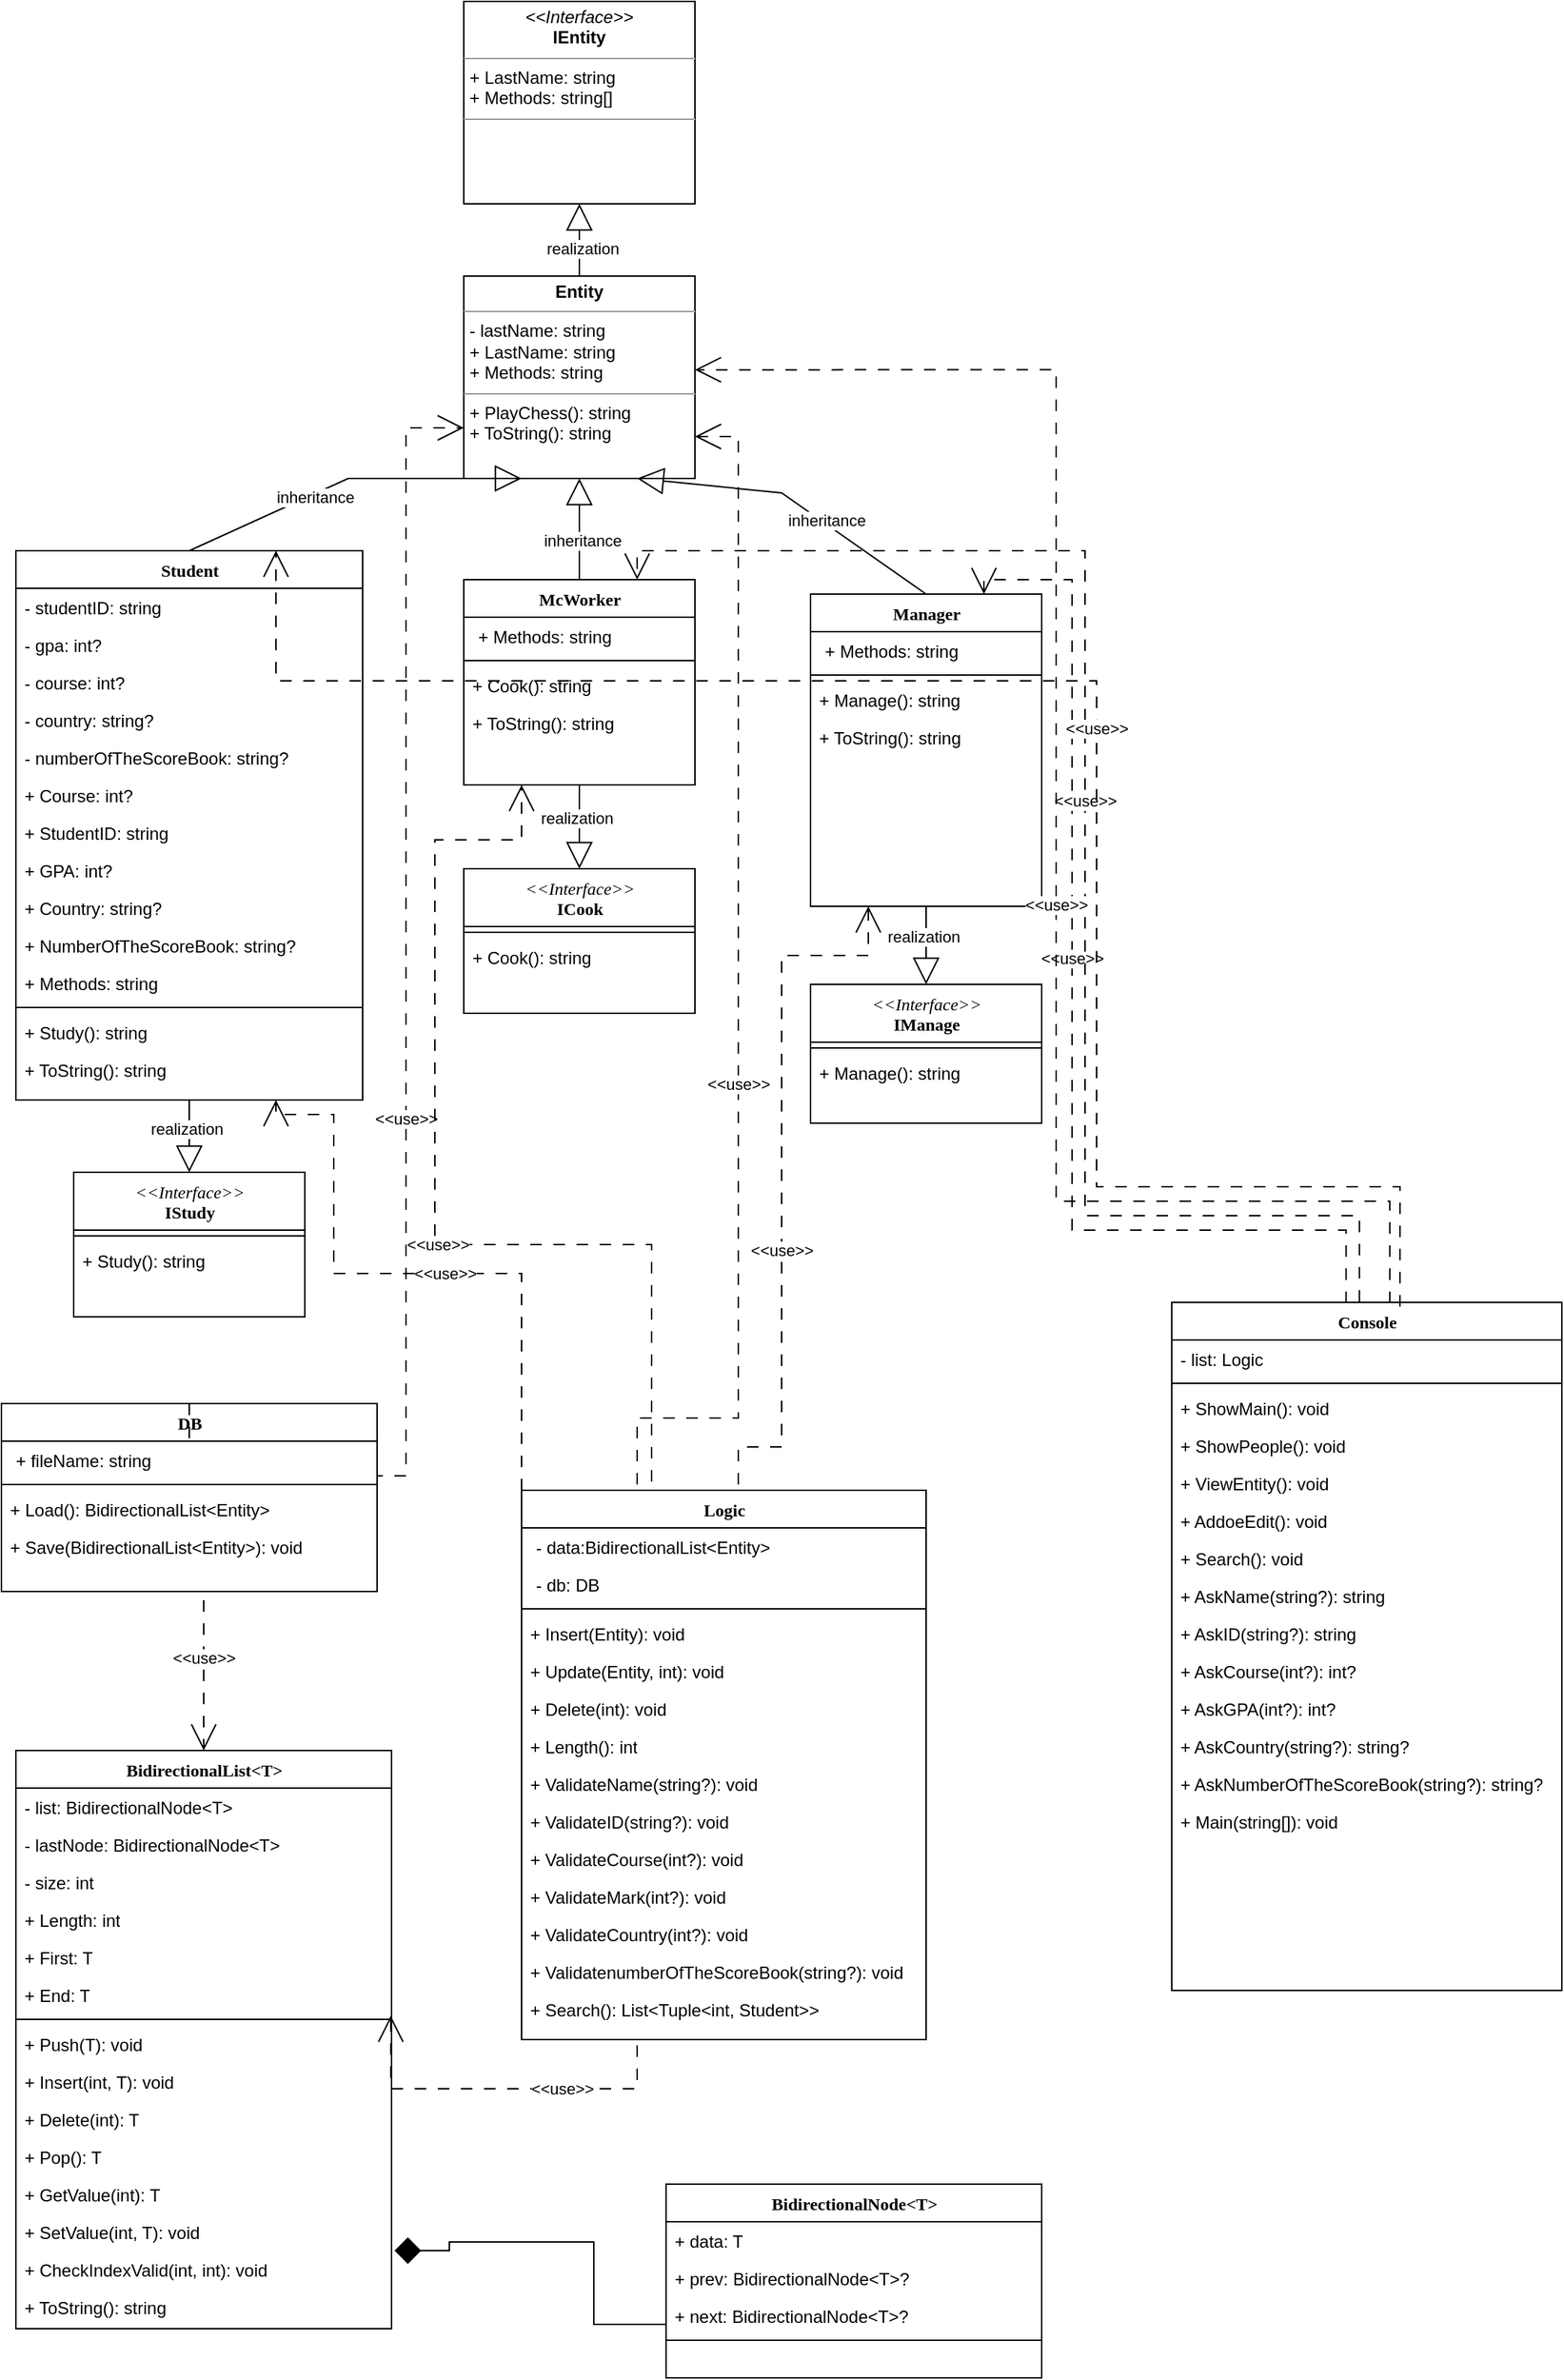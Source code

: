 <mxfile version="21.3.8" type="device">
  <diagram name="Page-1" id="6133507b-19e7-1e82-6fc7-422aa6c4b21f">
    <mxGraphModel dx="1434" dy="1630" grid="1" gridSize="10" guides="1" tooltips="1" connect="1" arrows="1" fold="1" page="1" pageScale="1" pageWidth="1100" pageHeight="850" background="none" math="0" shadow="0">
      <root>
        <mxCell id="0" />
        <mxCell id="1" parent="0" />
        <mxCell id="235556782a83e6d0-1" value="Student" style="swimlane;html=1;fontStyle=1;align=center;verticalAlign=top;childLayout=stackLayout;horizontal=1;startSize=26;horizontalStack=0;resizeParent=1;resizeLast=0;collapsible=1;marginBottom=0;swimlaneFillColor=#ffffff;rounded=0;shadow=0;comic=0;labelBackgroundColor=none;strokeWidth=1;fillColor=none;fontFamily=Verdana;fontSize=12" parent="1" vertex="1">
          <mxGeometry x="10" y="270" width="240" height="380" as="geometry">
            <mxRectangle x="80" y="360" width="90" height="30" as="alternateBounds" />
          </mxGeometry>
        </mxCell>
        <mxCell id="235556782a83e6d0-2" value="- studentID: string" style="text;html=1;strokeColor=none;fillColor=none;align=left;verticalAlign=top;spacingLeft=4;spacingRight=4;whiteSpace=wrap;overflow=hidden;rotatable=0;points=[[0,0.5],[1,0.5]];portConstraint=eastwest;" parent="235556782a83e6d0-1" vertex="1">
          <mxGeometry y="26" width="240" height="26" as="geometry" />
        </mxCell>
        <mxCell id="235556782a83e6d0-3" value="- gpa: int?" style="text;html=1;strokeColor=none;fillColor=none;align=left;verticalAlign=top;spacingLeft=4;spacingRight=4;whiteSpace=wrap;overflow=hidden;rotatable=0;points=[[0,0.5],[1,0.5]];portConstraint=eastwest;" parent="235556782a83e6d0-1" vertex="1">
          <mxGeometry y="52" width="240" height="26" as="geometry" />
        </mxCell>
        <mxCell id="235556782a83e6d0-5" value="&lt;div&gt;- course: int?&lt;/div&gt;" style="text;html=1;strokeColor=none;fillColor=none;align=left;verticalAlign=top;spacingLeft=4;spacingRight=4;whiteSpace=wrap;overflow=hidden;rotatable=0;points=[[0,0.5],[1,0.5]];portConstraint=eastwest;" parent="235556782a83e6d0-1" vertex="1">
          <mxGeometry y="78" width="240" height="26" as="geometry" />
        </mxCell>
        <mxCell id="235556782a83e6d0-7" value="- country: string?" style="text;html=1;strokeColor=none;fillColor=none;align=left;verticalAlign=top;spacingLeft=4;spacingRight=4;whiteSpace=wrap;overflow=hidden;rotatable=0;points=[[0,0.5],[1,0.5]];portConstraint=eastwest;" parent="235556782a83e6d0-1" vertex="1">
          <mxGeometry y="104" width="240" height="26" as="geometry" />
        </mxCell>
        <mxCell id="2V64nBd-Jc_lowjbpx-I-11" value="&lt;div&gt;- numberOfTheScoreBook:&amp;nbsp;string?&lt;/div&gt;" style="text;html=1;strokeColor=none;fillColor=none;align=left;verticalAlign=top;spacingLeft=4;spacingRight=4;whiteSpace=wrap;overflow=hidden;rotatable=0;points=[[0,0.5],[1,0.5]];portConstraint=eastwest;" parent="235556782a83e6d0-1" vertex="1">
          <mxGeometry y="130" width="240" height="26" as="geometry" />
        </mxCell>
        <mxCell id="2V64nBd-Jc_lowjbpx-I-13" value="&lt;div&gt;+ Course: int?&lt;/div&gt;" style="text;html=1;strokeColor=none;fillColor=none;align=left;verticalAlign=top;spacingLeft=4;spacingRight=4;whiteSpace=wrap;overflow=hidden;rotatable=0;points=[[0,0.5],[1,0.5]];portConstraint=eastwest;" parent="235556782a83e6d0-1" vertex="1">
          <mxGeometry y="156" width="240" height="26" as="geometry" />
        </mxCell>
        <mxCell id="2V64nBd-Jc_lowjbpx-I-16" value="&lt;div&gt;+ StudentID: string&lt;/div&gt;" style="text;html=1;strokeColor=none;fillColor=none;align=left;verticalAlign=top;spacingLeft=4;spacingRight=4;whiteSpace=wrap;overflow=hidden;rotatable=0;points=[[0,0.5],[1,0.5]];portConstraint=eastwest;" parent="235556782a83e6d0-1" vertex="1">
          <mxGeometry y="182" width="240" height="26" as="geometry" />
        </mxCell>
        <mxCell id="2V64nBd-Jc_lowjbpx-I-17" value="&lt;div&gt;+ GPA: int?&lt;/div&gt;" style="text;html=1;strokeColor=none;fillColor=none;align=left;verticalAlign=top;spacingLeft=4;spacingRight=4;whiteSpace=wrap;overflow=hidden;rotatable=0;points=[[0,0.5],[1,0.5]];portConstraint=eastwest;" parent="235556782a83e6d0-1" vertex="1">
          <mxGeometry y="208" width="240" height="26" as="geometry" />
        </mxCell>
        <mxCell id="2V64nBd-Jc_lowjbpx-I-18" value="&lt;div&gt;+ Country:&amp;nbsp;string?&lt;/div&gt;" style="text;html=1;strokeColor=none;fillColor=none;align=left;verticalAlign=top;spacingLeft=4;spacingRight=4;whiteSpace=wrap;overflow=hidden;rotatable=0;points=[[0,0.5],[1,0.5]];portConstraint=eastwest;" parent="235556782a83e6d0-1" vertex="1">
          <mxGeometry y="234" width="240" height="26" as="geometry" />
        </mxCell>
        <mxCell id="2V64nBd-Jc_lowjbpx-I-19" value="&lt;div&gt;+ NumberOfTheScoreBook:&amp;nbsp;string?&lt;/div&gt;" style="text;html=1;strokeColor=none;fillColor=none;align=left;verticalAlign=top;spacingLeft=4;spacingRight=4;whiteSpace=wrap;overflow=hidden;rotatable=0;points=[[0,0.5],[1,0.5]];portConstraint=eastwest;" parent="235556782a83e6d0-1" vertex="1">
          <mxGeometry y="260" width="240" height="26" as="geometry" />
        </mxCell>
        <mxCell id="2V64nBd-Jc_lowjbpx-I-23" value="&lt;div&gt;+ Methods:&amp;nbsp;string&lt;/div&gt;" style="text;html=1;strokeColor=none;fillColor=none;align=left;verticalAlign=top;spacingLeft=4;spacingRight=4;whiteSpace=wrap;overflow=hidden;rotatable=0;points=[[0,0.5],[1,0.5]];portConstraint=eastwest;" parent="235556782a83e6d0-1" vertex="1">
          <mxGeometry y="286" width="240" height="26" as="geometry" />
        </mxCell>
        <mxCell id="235556782a83e6d0-6" value="" style="line;html=1;strokeWidth=1;fillColor=none;align=left;verticalAlign=middle;spacingTop=-1;spacingLeft=3;spacingRight=3;rotatable=0;labelPosition=right;points=[];portConstraint=eastwest;" parent="235556782a83e6d0-1" vertex="1">
          <mxGeometry y="312" width="240" height="8" as="geometry" />
        </mxCell>
        <mxCell id="2V64nBd-Jc_lowjbpx-I-21" value="&lt;div&gt;+ Study():&amp;nbsp;string&lt;/div&gt;" style="text;html=1;strokeColor=none;fillColor=none;align=left;verticalAlign=top;spacingLeft=4;spacingRight=4;whiteSpace=wrap;overflow=hidden;rotatable=0;points=[[0,0.5],[1,0.5]];portConstraint=eastwest;" parent="235556782a83e6d0-1" vertex="1">
          <mxGeometry y="320" width="240" height="26" as="geometry" />
        </mxCell>
        <mxCell id="2V64nBd-Jc_lowjbpx-I-22" value="&lt;div&gt;+ ToString():&amp;nbsp;string&lt;/div&gt;" style="text;html=1;strokeColor=none;fillColor=none;align=left;verticalAlign=top;spacingLeft=4;spacingRight=4;whiteSpace=wrap;overflow=hidden;rotatable=0;points=[[0,0.5],[1,0.5]];portConstraint=eastwest;" parent="235556782a83e6d0-1" vertex="1">
          <mxGeometry y="346" width="240" height="26" as="geometry" />
        </mxCell>
        <mxCell id="78961159f06e98e8-43" value="Manager" style="swimlane;html=1;fontStyle=1;align=center;verticalAlign=top;childLayout=stackLayout;horizontal=1;startSize=26;horizontalStack=0;resizeParent=1;resizeLast=0;collapsible=1;marginBottom=0;swimlaneFillColor=#ffffff;rounded=0;shadow=0;comic=0;labelBackgroundColor=none;strokeWidth=1;fillColor=none;fontFamily=Verdana;fontSize=12" parent="1" vertex="1">
          <mxGeometry x="560" y="300" width="160" height="216" as="geometry" />
        </mxCell>
        <mxCell id="2V64nBd-Jc_lowjbpx-I-24" value="&lt;p style=&quot;margin:0px;margin-left:4px;&quot;&gt;+&amp;nbsp;Methods: string&lt;/p&gt;" style="text;html=1;strokeColor=none;fillColor=none;align=left;verticalAlign=top;spacingLeft=4;spacingRight=4;whiteSpace=wrap;overflow=hidden;rotatable=0;points=[[0,0.5],[1,0.5]];portConstraint=eastwest;" parent="78961159f06e98e8-43" vertex="1">
          <mxGeometry y="26" width="160" height="26" as="geometry" />
        </mxCell>
        <mxCell id="78961159f06e98e8-51" value="" style="line;html=1;strokeWidth=1;fillColor=none;align=left;verticalAlign=middle;spacingTop=-1;spacingLeft=3;spacingRight=3;rotatable=0;labelPosition=right;points=[];portConstraint=eastwest;" parent="78961159f06e98e8-43" vertex="1">
          <mxGeometry y="52" width="160" height="8" as="geometry" />
        </mxCell>
        <mxCell id="2V64nBd-Jc_lowjbpx-I-26" value="+ Manage(): string" style="text;html=1;strokeColor=none;fillColor=none;align=left;verticalAlign=top;spacingLeft=4;spacingRight=4;whiteSpace=wrap;overflow=hidden;rotatable=0;points=[[0,0.5],[1,0.5]];portConstraint=eastwest;" parent="78961159f06e98e8-43" vertex="1">
          <mxGeometry y="60" width="160" height="26" as="geometry" />
        </mxCell>
        <mxCell id="2V64nBd-Jc_lowjbpx-I-27" value="+ ToString(): string" style="text;html=1;strokeColor=none;fillColor=none;align=left;verticalAlign=top;spacingLeft=4;spacingRight=4;whiteSpace=wrap;overflow=hidden;rotatable=0;points=[[0,0.5],[1,0.5]];portConstraint=eastwest;" parent="78961159f06e98e8-43" vertex="1">
          <mxGeometry y="86" width="160" height="26" as="geometry" />
        </mxCell>
        <mxCell id="78961159f06e98e8-82" value="McWorker" style="swimlane;html=1;fontStyle=1;align=center;verticalAlign=top;childLayout=stackLayout;horizontal=1;startSize=26;horizontalStack=0;resizeParent=1;resizeLast=0;collapsible=1;marginBottom=0;swimlaneFillColor=#ffffff;rounded=0;shadow=0;comic=0;labelBackgroundColor=none;strokeWidth=1;fillColor=none;fontFamily=Verdana;fontSize=12" parent="1" vertex="1">
          <mxGeometry x="320" y="290" width="160" height="142" as="geometry" />
        </mxCell>
        <mxCell id="78961159f06e98e8-89" value="&lt;p style=&quot;margin:0px;margin-left:4px;&quot;&gt;+&amp;nbsp;Methods: string&lt;/p&gt;" style="text;html=1;strokeColor=none;fillColor=none;align=left;verticalAlign=top;spacingLeft=4;spacingRight=4;whiteSpace=wrap;overflow=hidden;rotatable=0;points=[[0,0.5],[1,0.5]];portConstraint=eastwest;" parent="78961159f06e98e8-82" vertex="1">
          <mxGeometry y="26" width="160" height="26" as="geometry" />
        </mxCell>
        <mxCell id="78961159f06e98e8-90" value="" style="line;html=1;strokeWidth=1;fillColor=none;align=left;verticalAlign=middle;spacingTop=-1;spacingLeft=3;spacingRight=3;rotatable=0;labelPosition=right;points=[];portConstraint=eastwest;" parent="78961159f06e98e8-82" vertex="1">
          <mxGeometry y="52" width="160" height="8" as="geometry" />
        </mxCell>
        <mxCell id="78961159f06e98e8-94" value="+ Cook(): string" style="text;html=1;strokeColor=none;fillColor=none;align=left;verticalAlign=top;spacingLeft=4;spacingRight=4;whiteSpace=wrap;overflow=hidden;rotatable=0;points=[[0,0.5],[1,0.5]];portConstraint=eastwest;" parent="78961159f06e98e8-82" vertex="1">
          <mxGeometry y="60" width="160" height="26" as="geometry" />
        </mxCell>
        <mxCell id="b94bc138ca980ef-4" value="+ ToString(): string" style="text;html=1;strokeColor=none;fillColor=none;align=left;verticalAlign=top;spacingLeft=4;spacingRight=4;whiteSpace=wrap;overflow=hidden;rotatable=0;points=[[0,0.5],[1,0.5]];portConstraint=eastwest;" parent="78961159f06e98e8-82" vertex="1">
          <mxGeometry y="86" width="160" height="26" as="geometry" />
        </mxCell>
        <mxCell id="b94bc138ca980ef-1" value="&lt;p style=&quot;margin:0px;margin-top:4px;text-align:center;&quot;&gt;&lt;b&gt;Entity&lt;/b&gt;&lt;br&gt;&lt;/p&gt;&lt;hr size=&quot;1&quot;&gt;&lt;p style=&quot;margin:0px;margin-left:4px;&quot;&gt;- lastName: string&lt;br&gt;+ LastName: string&lt;/p&gt;&lt;p style=&quot;margin:0px;margin-left:4px;&quot;&gt;+&amp;nbsp;Methods: string&lt;/p&gt;&lt;hr size=&quot;1&quot;&gt;&lt;p style=&quot;margin:0px;margin-left:4px;&quot;&gt;+ PlayChess(): string&lt;br&gt;+ ToString(): string&lt;/p&gt;" style="verticalAlign=top;align=left;overflow=fill;fontSize=12;fontFamily=Helvetica;html=1;rounded=0;shadow=0;comic=0;labelBackgroundColor=none;strokeWidth=1" parent="1" vertex="1">
          <mxGeometry x="320" y="80" width="160" height="140" as="geometry" />
        </mxCell>
        <mxCell id="2V64nBd-Jc_lowjbpx-I-1" value="&lt;p style=&quot;margin:0px;margin-top:4px;text-align:center;&quot;&gt;&lt;i&gt;&amp;lt;&amp;lt;Interface&amp;gt;&amp;gt;&lt;/i&gt;&lt;br&gt;&lt;b&gt;IEntity&lt;/b&gt;&lt;br&gt;&lt;/p&gt;&lt;hr size=&quot;1&quot;&gt;&lt;p style=&quot;margin:0px;margin-left:4px;&quot;&gt;+ LastName: string&lt;br&gt;+ Methods: string[]&lt;/p&gt;&lt;hr size=&quot;1&quot;&gt;" style="verticalAlign=top;align=left;overflow=fill;fontSize=12;fontFamily=Helvetica;html=1;rounded=0;shadow=0;comic=0;labelBackgroundColor=none;strokeWidth=1" parent="1" vertex="1">
          <mxGeometry x="320" y="-110" width="160" height="140" as="geometry" />
        </mxCell>
        <mxCell id="2V64nBd-Jc_lowjbpx-I-2" value="" style="endArrow=block;html=1;rounded=0;entryX=0.25;entryY=1;entryDx=0;entryDy=0;exitX=0.5;exitY=0;exitDx=0;exitDy=0;endFill=0;endSize=16;" parent="1" source="235556782a83e6d0-1" target="b94bc138ca980ef-1" edge="1">
          <mxGeometry width="50" height="50" relative="1" as="geometry">
            <mxPoint x="100" y="410" as="sourcePoint" />
            <mxPoint x="150" y="360" as="targetPoint" />
            <Array as="points">
              <mxPoint x="240" y="220" />
            </Array>
          </mxGeometry>
        </mxCell>
        <mxCell id="2V64nBd-Jc_lowjbpx-I-3" value="&lt;div&gt;inheritance&lt;/div&gt;" style="edgeLabel;html=1;align=center;verticalAlign=middle;resizable=0;points=[];" parent="2V64nBd-Jc_lowjbpx-I-2" vertex="1" connectable="0">
          <mxGeometry x="-0.221" y="-2" relative="1" as="geometry">
            <mxPoint as="offset" />
          </mxGeometry>
        </mxCell>
        <mxCell id="2V64nBd-Jc_lowjbpx-I-4" value="" style="endArrow=block;html=1;rounded=0;entryX=0.5;entryY=1;entryDx=0;entryDy=0;exitX=0.5;exitY=0;exitDx=0;exitDy=0;endFill=0;endSize=16;" parent="1" source="78961159f06e98e8-82" target="b94bc138ca980ef-1" edge="1">
          <mxGeometry width="50" height="50" relative="1" as="geometry">
            <mxPoint x="210" y="380" as="sourcePoint" />
            <mxPoint x="417" y="224" as="targetPoint" />
          </mxGeometry>
        </mxCell>
        <mxCell id="2V64nBd-Jc_lowjbpx-I-5" value="&lt;div&gt;inheritance&lt;/div&gt;" style="edgeLabel;html=1;align=center;verticalAlign=middle;resizable=0;points=[];" parent="2V64nBd-Jc_lowjbpx-I-4" vertex="1" connectable="0">
          <mxGeometry x="-0.221" y="-2" relative="1" as="geometry">
            <mxPoint as="offset" />
          </mxGeometry>
        </mxCell>
        <mxCell id="2V64nBd-Jc_lowjbpx-I-6" value="" style="endArrow=block;html=1;rounded=0;entryX=0.75;entryY=1;entryDx=0;entryDy=0;exitX=0.5;exitY=0;exitDx=0;exitDy=0;endFill=0;endSize=16;" parent="1" source="78961159f06e98e8-43" target="b94bc138ca980ef-1" edge="1">
          <mxGeometry width="50" height="50" relative="1" as="geometry">
            <mxPoint x="560" y="370" as="sourcePoint" />
            <mxPoint x="575" y="220" as="targetPoint" />
            <Array as="points">
              <mxPoint x="540" y="230" />
            </Array>
          </mxGeometry>
        </mxCell>
        <mxCell id="2V64nBd-Jc_lowjbpx-I-7" value="&lt;div&gt;inheritance&lt;/div&gt;" style="edgeLabel;html=1;align=center;verticalAlign=middle;resizable=0;points=[];" parent="2V64nBd-Jc_lowjbpx-I-6" vertex="1" connectable="0">
          <mxGeometry x="-0.221" y="-2" relative="1" as="geometry">
            <mxPoint as="offset" />
          </mxGeometry>
        </mxCell>
        <mxCell id="2V64nBd-Jc_lowjbpx-I-8" value="" style="endArrow=block;html=1;rounded=0;exitX=0.5;exitY=0;exitDx=0;exitDy=0;endFill=0;endSize=16;" parent="1" source="b94bc138ca980ef-1" edge="1">
          <mxGeometry width="50" height="50" relative="1" as="geometry">
            <mxPoint x="100" y="320" as="sourcePoint" />
            <mxPoint x="400" y="30" as="targetPoint" />
            <Array as="points">
              <mxPoint x="400" y="80" />
              <mxPoint x="400" y="60" />
            </Array>
          </mxGeometry>
        </mxCell>
        <mxCell id="2V64nBd-Jc_lowjbpx-I-9" value="&lt;div&gt;realization&lt;/div&gt;" style="edgeLabel;html=1;align=center;verticalAlign=middle;resizable=0;points=[];" parent="2V64nBd-Jc_lowjbpx-I-8" vertex="1" connectable="0">
          <mxGeometry x="-0.221" y="-2" relative="1" as="geometry">
            <mxPoint as="offset" />
          </mxGeometry>
        </mxCell>
        <mxCell id="2V64nBd-Jc_lowjbpx-I-29" value="" style="endArrow=block;html=1;rounded=0;endFill=0;endSize=16;exitX=0.5;exitY=1;exitDx=0;exitDy=0;" parent="1" source="78961159f06e98e8-82" edge="1" target="2V64nBd-Jc_lowjbpx-I-32">
          <mxGeometry width="50" height="50" relative="1" as="geometry">
            <mxPoint x="850" y="240" as="sourcePoint" />
            <mxPoint x="400" y="590" as="targetPoint" />
            <Array as="points" />
          </mxGeometry>
        </mxCell>
        <mxCell id="2V64nBd-Jc_lowjbpx-I-30" value="&lt;div&gt;realization&lt;/div&gt;" style="edgeLabel;html=1;align=center;verticalAlign=middle;resizable=0;points=[];" parent="2V64nBd-Jc_lowjbpx-I-29" vertex="1" connectable="0">
          <mxGeometry x="-0.221" y="-2" relative="1" as="geometry">
            <mxPoint as="offset" />
          </mxGeometry>
        </mxCell>
        <mxCell id="2V64nBd-Jc_lowjbpx-I-32" value="&lt;span style=&quot;font-weight: normal;&quot;&gt;&lt;i&gt;&amp;lt;&amp;lt;Interface&amp;gt;&amp;gt;&lt;/i&gt;&lt;/span&gt;&lt;div&gt;ICook&lt;/div&gt;" style="swimlane;html=1;fontStyle=1;align=center;verticalAlign=top;childLayout=stackLayout;horizontal=1;startSize=40;horizontalStack=0;resizeParent=1;resizeLast=0;collapsible=1;marginBottom=0;swimlaneFillColor=#ffffff;rounded=0;shadow=0;comic=0;labelBackgroundColor=none;strokeWidth=1;fillColor=none;fontFamily=Verdana;fontSize=12" parent="1" vertex="1">
          <mxGeometry x="320" y="490" width="160" height="100" as="geometry" />
        </mxCell>
        <mxCell id="2V64nBd-Jc_lowjbpx-I-34" value="" style="line;html=1;strokeWidth=1;fillColor=none;align=left;verticalAlign=middle;spacingTop=-1;spacingLeft=3;spacingRight=3;rotatable=0;labelPosition=right;points=[];portConstraint=eastwest;" parent="2V64nBd-Jc_lowjbpx-I-32" vertex="1">
          <mxGeometry y="40" width="160" height="8" as="geometry" />
        </mxCell>
        <mxCell id="2V64nBd-Jc_lowjbpx-I-35" value="+ Cook(): string" style="text;html=1;strokeColor=none;fillColor=none;align=left;verticalAlign=top;spacingLeft=4;spacingRight=4;whiteSpace=wrap;overflow=hidden;rotatable=0;points=[[0,0.5],[1,0.5]];portConstraint=eastwest;" parent="2V64nBd-Jc_lowjbpx-I-32" vertex="1">
          <mxGeometry y="48" width="160" height="26" as="geometry" />
        </mxCell>
        <mxCell id="2V64nBd-Jc_lowjbpx-I-38" value="" style="endArrow=block;html=1;rounded=0;entryX=0.5;entryY=0;entryDx=0;entryDy=0;endFill=0;endSize=16;exitX=0.5;exitY=1;exitDx=0;exitDy=0;" parent="1" source="78961159f06e98e8-43" edge="1" target="2V64nBd-Jc_lowjbpx-I-40">
          <mxGeometry width="50" height="50" relative="1" as="geometry">
            <mxPoint x="640" y="580" as="sourcePoint" />
            <mxPoint x="640" y="654" as="targetPoint" />
            <Array as="points" />
          </mxGeometry>
        </mxCell>
        <mxCell id="2V64nBd-Jc_lowjbpx-I-39" value="&lt;div&gt;realization&lt;/div&gt;" style="edgeLabel;html=1;align=center;verticalAlign=middle;resizable=0;points=[];" parent="2V64nBd-Jc_lowjbpx-I-38" vertex="1" connectable="0">
          <mxGeometry x="-0.221" y="-2" relative="1" as="geometry">
            <mxPoint as="offset" />
          </mxGeometry>
        </mxCell>
        <mxCell id="2V64nBd-Jc_lowjbpx-I-40" value="&lt;span style=&quot;font-weight: normal;&quot;&gt;&lt;i&gt;&amp;lt;&amp;lt;Interface&amp;gt;&amp;gt;&lt;/i&gt;&lt;/span&gt;&lt;div&gt;IManage&lt;/div&gt;" style="swimlane;html=1;fontStyle=1;align=center;verticalAlign=top;childLayout=stackLayout;horizontal=1;startSize=40;horizontalStack=0;resizeParent=1;resizeLast=0;collapsible=1;marginBottom=0;swimlaneFillColor=#ffffff;rounded=0;shadow=0;comic=0;labelBackgroundColor=none;strokeWidth=1;fillColor=none;fontFamily=Verdana;fontSize=12" parent="1" vertex="1">
          <mxGeometry x="560" y="570" width="160" height="96" as="geometry" />
        </mxCell>
        <mxCell id="2V64nBd-Jc_lowjbpx-I-41" value="" style="line;html=1;strokeWidth=1;fillColor=none;align=left;verticalAlign=middle;spacingTop=-1;spacingLeft=3;spacingRight=3;rotatable=0;labelPosition=right;points=[];portConstraint=eastwest;" parent="2V64nBd-Jc_lowjbpx-I-40" vertex="1">
          <mxGeometry y="40" width="160" height="8" as="geometry" />
        </mxCell>
        <mxCell id="2V64nBd-Jc_lowjbpx-I-42" value="+ Manage(): string" style="text;html=1;strokeColor=none;fillColor=none;align=left;verticalAlign=top;spacingLeft=4;spacingRight=4;whiteSpace=wrap;overflow=hidden;rotatable=0;points=[[0,0.5],[1,0.5]];portConstraint=eastwest;" parent="2V64nBd-Jc_lowjbpx-I-40" vertex="1">
          <mxGeometry y="48" width="160" height="26" as="geometry" />
        </mxCell>
        <mxCell id="2V64nBd-Jc_lowjbpx-I-48" value="" style="endArrow=block;html=1;rounded=0;entryX=0.5;entryY=0;entryDx=0;entryDy=0;endFill=0;endSize=16;exitX=0.5;exitY=1;exitDx=0;exitDy=0;" parent="1" source="235556782a83e6d0-1" target="2V64nBd-Jc_lowjbpx-I-50" edge="1">
          <mxGeometry width="50" height="50" relative="1" as="geometry">
            <mxPoint x="80" y="780" as="sourcePoint" />
            <mxPoint x="80" y="858" as="targetPoint" />
            <Array as="points" />
          </mxGeometry>
        </mxCell>
        <mxCell id="2V64nBd-Jc_lowjbpx-I-49" value="&lt;div&gt;realization&lt;/div&gt;" style="edgeLabel;html=1;align=center;verticalAlign=middle;resizable=0;points=[];" parent="2V64nBd-Jc_lowjbpx-I-48" vertex="1" connectable="0">
          <mxGeometry x="-0.221" y="-2" relative="1" as="geometry">
            <mxPoint as="offset" />
          </mxGeometry>
        </mxCell>
        <mxCell id="2V64nBd-Jc_lowjbpx-I-50" value="&lt;span style=&quot;font-weight: normal;&quot;&gt;&lt;i&gt;&amp;lt;&amp;lt;Interface&amp;gt;&amp;gt;&lt;/i&gt;&lt;/span&gt;&lt;div&gt;IStudy&lt;/div&gt;" style="swimlane;html=1;fontStyle=1;align=center;verticalAlign=top;childLayout=stackLayout;horizontal=1;startSize=40;horizontalStack=0;resizeParent=1;resizeLast=0;collapsible=1;marginBottom=0;swimlaneFillColor=#ffffff;rounded=0;shadow=0;comic=0;labelBackgroundColor=none;strokeWidth=1;fillColor=none;fontFamily=Verdana;fontSize=12" parent="1" vertex="1">
          <mxGeometry x="50" y="700" width="160" height="100" as="geometry" />
        </mxCell>
        <mxCell id="2V64nBd-Jc_lowjbpx-I-51" value="" style="line;html=1;strokeWidth=1;fillColor=none;align=left;verticalAlign=middle;spacingTop=-1;spacingLeft=3;spacingRight=3;rotatable=0;labelPosition=right;points=[];portConstraint=eastwest;" parent="2V64nBd-Jc_lowjbpx-I-50" vertex="1">
          <mxGeometry y="40" width="160" height="8" as="geometry" />
        </mxCell>
        <mxCell id="2V64nBd-Jc_lowjbpx-I-52" value="+&amp;nbsp;Study(): string" style="text;html=1;strokeColor=none;fillColor=none;align=left;verticalAlign=top;spacingLeft=4;spacingRight=4;whiteSpace=wrap;overflow=hidden;rotatable=0;points=[[0,0.5],[1,0.5]];portConstraint=eastwest;" parent="2V64nBd-Jc_lowjbpx-I-50" vertex="1">
          <mxGeometry y="48" width="160" height="26" as="geometry" />
        </mxCell>
        <mxCell id="2V64nBd-Jc_lowjbpx-I-93" style="edgeStyle=orthogonalEdgeStyle;rounded=0;orthogonalLoop=1;jettySize=auto;html=1;entryX=0;entryY=0.75;entryDx=0;entryDy=0;dashed=1;dashPattern=8 8;endSize=16;endArrow=open;endFill=0;exitX=0.5;exitY=0;exitDx=0;exitDy=0;" parent="1" source="2V64nBd-Jc_lowjbpx-I-53" target="b94bc138ca980ef-1" edge="1">
          <mxGeometry relative="1" as="geometry">
            <Array as="points">
              <mxPoint x="140" y="910" />
              <mxPoint x="280" y="910" />
              <mxPoint x="280" y="205" />
            </Array>
          </mxGeometry>
        </mxCell>
        <mxCell id="2V64nBd-Jc_lowjbpx-I-94" value="&amp;lt;&amp;lt;use&amp;gt;&amp;gt;" style="edgeLabel;html=1;align=center;verticalAlign=middle;resizable=0;points=[];" parent="2V64nBd-Jc_lowjbpx-I-93" vertex="1" connectable="0">
          <mxGeometry x="-0.074" relative="1" as="geometry">
            <mxPoint as="offset" />
          </mxGeometry>
        </mxCell>
        <mxCell id="2V64nBd-Jc_lowjbpx-I-53" value="DB" style="swimlane;html=1;fontStyle=1;align=center;verticalAlign=top;childLayout=stackLayout;horizontal=1;startSize=26;horizontalStack=0;resizeParent=1;resizeLast=0;collapsible=1;marginBottom=0;swimlaneFillColor=#ffffff;rounded=0;shadow=0;comic=0;labelBackgroundColor=none;strokeWidth=1;fillColor=none;fontFamily=Verdana;fontSize=12" parent="1" vertex="1">
          <mxGeometry y="860" width="260" height="130" as="geometry" />
        </mxCell>
        <mxCell id="2V64nBd-Jc_lowjbpx-I-54" value="&lt;p style=&quot;margin:0px;margin-left:4px;&quot;&gt;+ fileName: string&lt;/p&gt;" style="text;html=1;strokeColor=none;fillColor=none;align=left;verticalAlign=top;spacingLeft=4;spacingRight=4;whiteSpace=wrap;overflow=hidden;rotatable=0;points=[[0,0.5],[1,0.5]];portConstraint=eastwest;" parent="2V64nBd-Jc_lowjbpx-I-53" vertex="1">
          <mxGeometry y="26" width="260" height="26" as="geometry" />
        </mxCell>
        <mxCell id="2V64nBd-Jc_lowjbpx-I-55" value="" style="line;html=1;strokeWidth=1;fillColor=none;align=left;verticalAlign=middle;spacingTop=-1;spacingLeft=3;spacingRight=3;rotatable=0;labelPosition=right;points=[];portConstraint=eastwest;" parent="2V64nBd-Jc_lowjbpx-I-53" vertex="1">
          <mxGeometry y="52" width="260" height="8" as="geometry" />
        </mxCell>
        <mxCell id="2V64nBd-Jc_lowjbpx-I-56" value="+ Load(): BidirectionalList&amp;lt;Entity&amp;gt;" style="text;html=1;strokeColor=none;fillColor=none;align=left;verticalAlign=top;spacingLeft=4;spacingRight=4;whiteSpace=wrap;overflow=hidden;rotatable=0;points=[[0,0.5],[1,0.5]];portConstraint=eastwest;" parent="2V64nBd-Jc_lowjbpx-I-53" vertex="1">
          <mxGeometry y="60" width="260" height="26" as="geometry" />
        </mxCell>
        <mxCell id="2V64nBd-Jc_lowjbpx-I-57" value="+ Save(BidirectionalList&amp;lt;Entity&amp;gt;): void" style="text;html=1;strokeColor=none;fillColor=none;align=left;verticalAlign=top;spacingLeft=4;spacingRight=4;whiteSpace=wrap;overflow=hidden;rotatable=0;points=[[0,0.5],[1,0.5]];portConstraint=eastwest;" parent="2V64nBd-Jc_lowjbpx-I-53" vertex="1">
          <mxGeometry y="86" width="260" height="26" as="geometry" />
        </mxCell>
        <mxCell id="2V64nBd-Jc_lowjbpx-I-58" value="Logic" style="swimlane;html=1;fontStyle=1;align=center;verticalAlign=top;childLayout=stackLayout;horizontal=1;startSize=26;horizontalStack=0;resizeParent=1;resizeLast=0;collapsible=1;marginBottom=0;swimlaneFillColor=#ffffff;rounded=0;shadow=0;comic=0;labelBackgroundColor=none;strokeWidth=1;fillColor=none;fontFamily=Verdana;fontSize=12" parent="1" vertex="1">
          <mxGeometry x="360" y="920" width="280" height="380" as="geometry" />
        </mxCell>
        <mxCell id="2V64nBd-Jc_lowjbpx-I-59" value="&lt;p style=&quot;margin:0px;margin-left:4px;&quot;&gt;- data:BidirectionalList&amp;lt;Entity&amp;gt;&lt;/p&gt;" style="text;html=1;strokeColor=none;fillColor=none;align=left;verticalAlign=top;spacingLeft=4;spacingRight=4;whiteSpace=wrap;overflow=hidden;rotatable=0;points=[[0,0.5],[1,0.5]];portConstraint=eastwest;" parent="2V64nBd-Jc_lowjbpx-I-58" vertex="1">
          <mxGeometry y="26" width="280" height="26" as="geometry" />
        </mxCell>
        <mxCell id="2V64nBd-Jc_lowjbpx-I-68" value="&lt;p style=&quot;margin:0px;margin-left:4px;&quot;&gt;- db: DB&lt;/p&gt;" style="text;html=1;strokeColor=none;fillColor=none;align=left;verticalAlign=top;spacingLeft=4;spacingRight=4;whiteSpace=wrap;overflow=hidden;rotatable=0;points=[[0,0.5],[1,0.5]];portConstraint=eastwest;" parent="2V64nBd-Jc_lowjbpx-I-58" vertex="1">
          <mxGeometry y="52" width="280" height="26" as="geometry" />
        </mxCell>
        <mxCell id="2V64nBd-Jc_lowjbpx-I-60" value="" style="line;html=1;strokeWidth=1;fillColor=none;align=left;verticalAlign=middle;spacingTop=-1;spacingLeft=3;spacingRight=3;rotatable=0;labelPosition=right;points=[];portConstraint=eastwest;" parent="2V64nBd-Jc_lowjbpx-I-58" vertex="1">
          <mxGeometry y="78" width="280" height="8" as="geometry" />
        </mxCell>
        <mxCell id="2V64nBd-Jc_lowjbpx-I-61" value="+ Insert(Entity): void" style="text;html=1;strokeColor=none;fillColor=none;align=left;verticalAlign=top;spacingLeft=4;spacingRight=4;whiteSpace=wrap;overflow=hidden;rotatable=0;points=[[0,0.5],[1,0.5]];portConstraint=eastwest;" parent="2V64nBd-Jc_lowjbpx-I-58" vertex="1">
          <mxGeometry y="86" width="280" height="26" as="geometry" />
        </mxCell>
        <mxCell id="2V64nBd-Jc_lowjbpx-I-62" value="+ Update(Entity, int): void" style="text;html=1;strokeColor=none;fillColor=none;align=left;verticalAlign=top;spacingLeft=4;spacingRight=4;whiteSpace=wrap;overflow=hidden;rotatable=0;points=[[0,0.5],[1,0.5]];portConstraint=eastwest;" parent="2V64nBd-Jc_lowjbpx-I-58" vertex="1">
          <mxGeometry y="112" width="280" height="26" as="geometry" />
        </mxCell>
        <mxCell id="2V64nBd-Jc_lowjbpx-I-69" value="+ Delete(int): void" style="text;html=1;strokeColor=none;fillColor=none;align=left;verticalAlign=top;spacingLeft=4;spacingRight=4;whiteSpace=wrap;overflow=hidden;rotatable=0;points=[[0,0.5],[1,0.5]];portConstraint=eastwest;" parent="2V64nBd-Jc_lowjbpx-I-58" vertex="1">
          <mxGeometry y="138" width="280" height="26" as="geometry" />
        </mxCell>
        <mxCell id="2V64nBd-Jc_lowjbpx-I-70" value="+ Length(): int" style="text;html=1;strokeColor=none;fillColor=none;align=left;verticalAlign=top;spacingLeft=4;spacingRight=4;whiteSpace=wrap;overflow=hidden;rotatable=0;points=[[0,0.5],[1,0.5]];portConstraint=eastwest;" parent="2V64nBd-Jc_lowjbpx-I-58" vertex="1">
          <mxGeometry y="164" width="280" height="26" as="geometry" />
        </mxCell>
        <mxCell id="2V64nBd-Jc_lowjbpx-I-71" value="+ ValidateName(string?): void" style="text;html=1;strokeColor=none;fillColor=none;align=left;verticalAlign=top;spacingLeft=4;spacingRight=4;whiteSpace=wrap;overflow=hidden;rotatable=0;points=[[0,0.5],[1,0.5]];portConstraint=eastwest;" parent="2V64nBd-Jc_lowjbpx-I-58" vertex="1">
          <mxGeometry y="190" width="280" height="26" as="geometry" />
        </mxCell>
        <mxCell id="2V64nBd-Jc_lowjbpx-I-72" value="+ ValidateID(string?): void" style="text;html=1;strokeColor=none;fillColor=none;align=left;verticalAlign=top;spacingLeft=4;spacingRight=4;whiteSpace=wrap;overflow=hidden;rotatable=0;points=[[0,0.5],[1,0.5]];portConstraint=eastwest;" parent="2V64nBd-Jc_lowjbpx-I-58" vertex="1">
          <mxGeometry y="216" width="280" height="26" as="geometry" />
        </mxCell>
        <mxCell id="2V64nBd-Jc_lowjbpx-I-73" value="+ ValidateCourse(int?): void" style="text;html=1;strokeColor=none;fillColor=none;align=left;verticalAlign=top;spacingLeft=4;spacingRight=4;whiteSpace=wrap;overflow=hidden;rotatable=0;points=[[0,0.5],[1,0.5]];portConstraint=eastwest;" parent="2V64nBd-Jc_lowjbpx-I-58" vertex="1">
          <mxGeometry y="242" width="280" height="26" as="geometry" />
        </mxCell>
        <mxCell id="2V64nBd-Jc_lowjbpx-I-74" value="+ ValidateMark(int?): void" style="text;html=1;strokeColor=none;fillColor=none;align=left;verticalAlign=top;spacingLeft=4;spacingRight=4;whiteSpace=wrap;overflow=hidden;rotatable=0;points=[[0,0.5],[1,0.5]];portConstraint=eastwest;" parent="2V64nBd-Jc_lowjbpx-I-58" vertex="1">
          <mxGeometry y="268" width="280" height="26" as="geometry" />
        </mxCell>
        <mxCell id="2V64nBd-Jc_lowjbpx-I-75" value="+ ValidateCountry(int?): void" style="text;html=1;strokeColor=none;fillColor=none;align=left;verticalAlign=top;spacingLeft=4;spacingRight=4;whiteSpace=wrap;overflow=hidden;rotatable=0;points=[[0,0.5],[1,0.5]];portConstraint=eastwest;" parent="2V64nBd-Jc_lowjbpx-I-58" vertex="1">
          <mxGeometry y="294" width="280" height="26" as="geometry" />
        </mxCell>
        <mxCell id="2V64nBd-Jc_lowjbpx-I-76" value="+ ValidatenumberOfTheScoreBook(string?): void" style="text;html=1;strokeColor=none;fillColor=none;align=left;verticalAlign=top;spacingLeft=4;spacingRight=4;whiteSpace=wrap;overflow=hidden;rotatable=0;points=[[0,0.5],[1,0.5]];portConstraint=eastwest;" parent="2V64nBd-Jc_lowjbpx-I-58" vertex="1">
          <mxGeometry y="320" width="280" height="26" as="geometry" />
        </mxCell>
        <mxCell id="2V64nBd-Jc_lowjbpx-I-77" value="+ Search(): List&amp;lt;Tuple&amp;lt;int, Student&amp;gt;&amp;gt;" style="text;html=1;strokeColor=none;fillColor=none;align=left;verticalAlign=top;spacingLeft=4;spacingRight=4;whiteSpace=wrap;overflow=hidden;rotatable=0;points=[[0,0.5],[1,0.5]];portConstraint=eastwest;" parent="2V64nBd-Jc_lowjbpx-I-58" vertex="1">
          <mxGeometry y="346" width="280" height="26" as="geometry" />
        </mxCell>
        <mxCell id="2V64nBd-Jc_lowjbpx-I-95" style="edgeStyle=orthogonalEdgeStyle;rounded=0;orthogonalLoop=1;jettySize=auto;html=1;entryX=0.75;entryY=0;entryDx=0;entryDy=0;dashed=1;dashPattern=8 8;endSize=16;endArrow=open;endFill=0;exitX=0.447;exitY=0.001;exitDx=0;exitDy=0;exitPerimeter=0;" parent="1" source="2V64nBd-Jc_lowjbpx-I-63" target="78961159f06e98e8-43" edge="1">
          <mxGeometry relative="1" as="geometry">
            <mxPoint x="1250" y="340" as="sourcePoint" />
            <mxPoint x="800" y="150" as="targetPoint" />
            <Array as="points">
              <mxPoint x="931" y="740" />
              <mxPoint x="741" y="740" />
              <mxPoint x="741" y="290" />
              <mxPoint x="680" y="290" />
            </Array>
          </mxGeometry>
        </mxCell>
        <mxCell id="2V64nBd-Jc_lowjbpx-I-102" value="&amp;lt;&amp;lt;use&amp;gt;&amp;gt;" style="edgeLabel;html=1;align=center;verticalAlign=middle;resizable=0;points=[];" parent="2V64nBd-Jc_lowjbpx-I-95" vertex="1" connectable="0">
          <mxGeometry x="-0.072" relative="1" as="geometry">
            <mxPoint y="-75" as="offset" />
          </mxGeometry>
        </mxCell>
        <mxCell id="2V64nBd-Jc_lowjbpx-I-100" value="" style="edgeStyle=orthogonalEdgeStyle;rounded=0;orthogonalLoop=1;jettySize=auto;html=1;dashed=1;dashPattern=8 8;endSize=16;endArrow=open;endFill=0;exitX=0.5;exitY=0;exitDx=0;exitDy=0;" parent="1" source="2V64nBd-Jc_lowjbpx-I-58" edge="1" target="b94bc138ca980ef-1">
          <mxGeometry relative="1" as="geometry">
            <mxPoint x="440" y="920" as="sourcePoint" />
            <mxPoint x="480" y="191" as="targetPoint" />
            <Array as="points">
              <mxPoint x="440" y="870" />
              <mxPoint x="510" y="870" />
              <mxPoint x="510" y="191" />
            </Array>
          </mxGeometry>
        </mxCell>
        <mxCell id="2V64nBd-Jc_lowjbpx-I-101" value="&amp;lt;&amp;lt;use&amp;gt;&amp;gt;" style="edgeLabel;html=1;align=center;verticalAlign=middle;resizable=0;points=[];" parent="2V64nBd-Jc_lowjbpx-I-100" vertex="1" connectable="0">
          <mxGeometry x="-0.074" relative="1" as="geometry">
            <mxPoint as="offset" />
          </mxGeometry>
        </mxCell>
        <mxCell id="2V64nBd-Jc_lowjbpx-I-63" value="Console" style="swimlane;html=1;fontStyle=1;align=center;verticalAlign=top;childLayout=stackLayout;horizontal=1;startSize=26;horizontalStack=0;resizeParent=1;resizeLast=0;collapsible=1;marginBottom=0;swimlaneFillColor=#ffffff;rounded=0;shadow=0;comic=0;labelBackgroundColor=none;strokeWidth=1;fillColor=none;fontFamily=Verdana;fontSize=12" parent="1" vertex="1">
          <mxGeometry x="810" y="790" width="270" height="476" as="geometry" />
        </mxCell>
        <mxCell id="2V64nBd-Jc_lowjbpx-I-79" value="- list: Logic" style="text;html=1;strokeColor=none;fillColor=none;align=left;verticalAlign=top;spacingLeft=4;spacingRight=4;whiteSpace=wrap;overflow=hidden;rotatable=0;points=[[0,0.5],[1,0.5]];portConstraint=eastwest;" parent="2V64nBd-Jc_lowjbpx-I-63" vertex="1">
          <mxGeometry y="26" width="270" height="26" as="geometry" />
        </mxCell>
        <mxCell id="2V64nBd-Jc_lowjbpx-I-65" value="" style="line;html=1;strokeWidth=1;fillColor=none;align=left;verticalAlign=middle;spacingTop=-1;spacingLeft=3;spacingRight=3;rotatable=0;labelPosition=right;points=[];portConstraint=eastwest;" parent="2V64nBd-Jc_lowjbpx-I-63" vertex="1">
          <mxGeometry y="52" width="270" height="8" as="geometry" />
        </mxCell>
        <mxCell id="2V64nBd-Jc_lowjbpx-I-67" value="+ ShowMain(): void" style="text;html=1;strokeColor=none;fillColor=none;align=left;verticalAlign=top;spacingLeft=4;spacingRight=4;whiteSpace=wrap;overflow=hidden;rotatable=0;points=[[0,0.5],[1,0.5]];portConstraint=eastwest;" parent="2V64nBd-Jc_lowjbpx-I-63" vertex="1">
          <mxGeometry y="60" width="270" height="26" as="geometry" />
        </mxCell>
        <mxCell id="2V64nBd-Jc_lowjbpx-I-66" value="+ ShowPeople(): void" style="text;html=1;strokeColor=none;fillColor=none;align=left;verticalAlign=top;spacingLeft=4;spacingRight=4;whiteSpace=wrap;overflow=hidden;rotatable=0;points=[[0,0.5],[1,0.5]];portConstraint=eastwest;" parent="2V64nBd-Jc_lowjbpx-I-63" vertex="1">
          <mxGeometry y="86" width="270" height="26" as="geometry" />
        </mxCell>
        <mxCell id="2V64nBd-Jc_lowjbpx-I-82" value="+ ViewEntity(): void" style="text;html=1;strokeColor=none;fillColor=none;align=left;verticalAlign=top;spacingLeft=4;spacingRight=4;whiteSpace=wrap;overflow=hidden;rotatable=0;points=[[0,0.5],[1,0.5]];portConstraint=eastwest;" parent="2V64nBd-Jc_lowjbpx-I-63" vertex="1">
          <mxGeometry y="112" width="270" height="26" as="geometry" />
        </mxCell>
        <mxCell id="2V64nBd-Jc_lowjbpx-I-83" value="+ AddoeEdit(): void" style="text;html=1;strokeColor=none;fillColor=none;align=left;verticalAlign=top;spacingLeft=4;spacingRight=4;whiteSpace=wrap;overflow=hidden;rotatable=0;points=[[0,0.5],[1,0.5]];portConstraint=eastwest;" parent="2V64nBd-Jc_lowjbpx-I-63" vertex="1">
          <mxGeometry y="138" width="270" height="26" as="geometry" />
        </mxCell>
        <mxCell id="2V64nBd-Jc_lowjbpx-I-84" value="+ Search(): void" style="text;html=1;strokeColor=none;fillColor=none;align=left;verticalAlign=top;spacingLeft=4;spacingRight=4;whiteSpace=wrap;overflow=hidden;rotatable=0;points=[[0,0.5],[1,0.5]];portConstraint=eastwest;" parent="2V64nBd-Jc_lowjbpx-I-63" vertex="1">
          <mxGeometry y="164" width="270" height="26" as="geometry" />
        </mxCell>
        <mxCell id="2V64nBd-Jc_lowjbpx-I-85" value="+ AskName(string?): string" style="text;html=1;strokeColor=none;fillColor=none;align=left;verticalAlign=top;spacingLeft=4;spacingRight=4;whiteSpace=wrap;overflow=hidden;rotatable=0;points=[[0,0.5],[1,0.5]];portConstraint=eastwest;" parent="2V64nBd-Jc_lowjbpx-I-63" vertex="1">
          <mxGeometry y="190" width="270" height="26" as="geometry" />
        </mxCell>
        <mxCell id="2V64nBd-Jc_lowjbpx-I-87" value="+ AskID(string?): string" style="text;html=1;strokeColor=none;fillColor=none;align=left;verticalAlign=top;spacingLeft=4;spacingRight=4;whiteSpace=wrap;overflow=hidden;rotatable=0;points=[[0,0.5],[1,0.5]];portConstraint=eastwest;" parent="2V64nBd-Jc_lowjbpx-I-63" vertex="1">
          <mxGeometry y="216" width="270" height="26" as="geometry" />
        </mxCell>
        <mxCell id="2V64nBd-Jc_lowjbpx-I-88" value="+ AskCourse(int?): int?" style="text;html=1;strokeColor=none;fillColor=none;align=left;verticalAlign=top;spacingLeft=4;spacingRight=4;whiteSpace=wrap;overflow=hidden;rotatable=0;points=[[0,0.5],[1,0.5]];portConstraint=eastwest;" parent="2V64nBd-Jc_lowjbpx-I-63" vertex="1">
          <mxGeometry y="242" width="270" height="26" as="geometry" />
        </mxCell>
        <mxCell id="2V64nBd-Jc_lowjbpx-I-89" value="+ AskGPA(int?): int?" style="text;html=1;strokeColor=none;fillColor=none;align=left;verticalAlign=top;spacingLeft=4;spacingRight=4;whiteSpace=wrap;overflow=hidden;rotatable=0;points=[[0,0.5],[1,0.5]];portConstraint=eastwest;" parent="2V64nBd-Jc_lowjbpx-I-63" vertex="1">
          <mxGeometry y="268" width="270" height="26" as="geometry" />
        </mxCell>
        <mxCell id="2V64nBd-Jc_lowjbpx-I-90" value="+ AskCountry(string?): string?" style="text;html=1;strokeColor=none;fillColor=none;align=left;verticalAlign=top;spacingLeft=4;spacingRight=4;whiteSpace=wrap;overflow=hidden;rotatable=0;points=[[0,0.5],[1,0.5]];portConstraint=eastwest;" parent="2V64nBd-Jc_lowjbpx-I-63" vertex="1">
          <mxGeometry y="294" width="270" height="26" as="geometry" />
        </mxCell>
        <mxCell id="2V64nBd-Jc_lowjbpx-I-91" value="+ AskNumberOfTheScoreBook(string?): string?" style="text;html=1;strokeColor=none;fillColor=none;align=left;verticalAlign=top;spacingLeft=4;spacingRight=4;whiteSpace=wrap;overflow=hidden;rotatable=0;points=[[0,0.5],[1,0.5]];portConstraint=eastwest;" parent="2V64nBd-Jc_lowjbpx-I-63" vertex="1">
          <mxGeometry y="320" width="270" height="26" as="geometry" />
        </mxCell>
        <mxCell id="2V64nBd-Jc_lowjbpx-I-92" value="+ Main(string[]): void" style="text;html=1;strokeColor=none;fillColor=none;align=left;verticalAlign=top;spacingLeft=4;spacingRight=4;whiteSpace=wrap;overflow=hidden;rotatable=0;points=[[0,0.5],[1,0.5]];portConstraint=eastwest;" parent="2V64nBd-Jc_lowjbpx-I-63" vertex="1">
          <mxGeometry y="346" width="270" height="26" as="geometry" />
        </mxCell>
        <mxCell id="2V64nBd-Jc_lowjbpx-I-103" value="" style="edgeStyle=orthogonalEdgeStyle;rounded=0;orthogonalLoop=1;jettySize=auto;html=1;entryX=0.75;entryY=1;entryDx=0;entryDy=0;dashed=1;dashPattern=8 8;endSize=16;endArrow=open;endFill=0;" parent="1" target="235556782a83e6d0-1" edge="1">
          <mxGeometry relative="1" as="geometry">
            <mxPoint x="360" y="920" as="sourcePoint" />
            <mxPoint x="496" y="201" as="targetPoint" />
            <Array as="points">
              <mxPoint x="360" y="770" />
              <mxPoint x="230" y="770" />
              <mxPoint x="230" y="660" />
              <mxPoint x="190" y="660" />
            </Array>
          </mxGeometry>
        </mxCell>
        <mxCell id="2V64nBd-Jc_lowjbpx-I-104" value="&amp;lt;&amp;lt;use&amp;gt;&amp;gt;" style="edgeLabel;html=1;align=center;verticalAlign=middle;resizable=0;points=[];" parent="2V64nBd-Jc_lowjbpx-I-103" vertex="1" connectable="0">
          <mxGeometry x="-0.074" relative="1" as="geometry">
            <mxPoint as="offset" />
          </mxGeometry>
        </mxCell>
        <mxCell id="2V64nBd-Jc_lowjbpx-I-105" style="edgeStyle=orthogonalEdgeStyle;rounded=0;orthogonalLoop=1;jettySize=auto;html=1;entryX=0.75;entryY=0;entryDx=0;entryDy=0;dashed=1;dashPattern=8 8;endSize=16;endArrow=open;endFill=0;exitX=0.481;exitY=-0.001;exitDx=0;exitDy=0;exitPerimeter=0;" parent="1" source="2V64nBd-Jc_lowjbpx-I-63" target="78961159f06e98e8-82" edge="1">
          <mxGeometry relative="1" as="geometry">
            <mxPoint x="710" y="900" as="sourcePoint" />
            <mxPoint x="490" y="145" as="targetPoint" />
            <Array as="points">
              <mxPoint x="940" y="730" />
              <mxPoint x="750" y="730" />
              <mxPoint x="750" y="270" />
              <mxPoint x="440" y="270" />
            </Array>
          </mxGeometry>
        </mxCell>
        <mxCell id="2V64nBd-Jc_lowjbpx-I-106" value="&amp;lt;&amp;lt;use&amp;gt;&amp;gt;" style="edgeLabel;html=1;align=center;verticalAlign=middle;resizable=0;points=[];" parent="2V64nBd-Jc_lowjbpx-I-105" vertex="1" connectable="0">
          <mxGeometry x="-0.072" relative="1" as="geometry">
            <mxPoint y="-54" as="offset" />
          </mxGeometry>
        </mxCell>
        <mxCell id="2V64nBd-Jc_lowjbpx-I-107" style="edgeStyle=orthogonalEdgeStyle;rounded=0;orthogonalLoop=1;jettySize=auto;html=1;entryX=0.75;entryY=0;entryDx=0;entryDy=0;dashed=1;dashPattern=8 8;endSize=16;endArrow=open;endFill=0;exitX=0.585;exitY=0.006;exitDx=0;exitDy=0;exitPerimeter=0;" parent="1" target="235556782a83e6d0-1" edge="1" source="2V64nBd-Jc_lowjbpx-I-63">
          <mxGeometry relative="1" as="geometry">
            <mxPoint x="760" y="920" as="sourcePoint" />
            <mxPoint x="500" y="155" as="targetPoint" />
            <Array as="points">
              <mxPoint x="968" y="710" />
              <mxPoint x="758" y="710" />
              <mxPoint x="758" y="360" />
              <mxPoint x="190" y="360" />
            </Array>
          </mxGeometry>
        </mxCell>
        <mxCell id="2V64nBd-Jc_lowjbpx-I-108" value="&amp;lt;&amp;lt;use&amp;gt;&amp;gt;" style="edgeLabel;html=1;align=center;verticalAlign=middle;resizable=0;points=[];" parent="2V64nBd-Jc_lowjbpx-I-107" vertex="1" connectable="0">
          <mxGeometry x="-0.072" relative="1" as="geometry">
            <mxPoint y="-7" as="offset" />
          </mxGeometry>
        </mxCell>
        <mxCell id="2V64nBd-Jc_lowjbpx-I-109" style="edgeStyle=orthogonalEdgeStyle;rounded=0;orthogonalLoop=1;jettySize=auto;html=1;entryX=1;entryY=0.463;entryDx=0;entryDy=0;dashed=1;dashPattern=8 8;endSize=16;endArrow=open;endFill=0;exitX=0.559;exitY=0.001;exitDx=0;exitDy=0;exitPerimeter=0;entryPerimeter=0;" parent="1" source="2V64nBd-Jc_lowjbpx-I-63" target="b94bc138ca980ef-1" edge="1">
          <mxGeometry relative="1" as="geometry">
            <mxPoint x="785" y="950" as="sourcePoint" />
            <mxPoint x="510" y="165" as="targetPoint" />
            <Array as="points">
              <mxPoint x="961" y="720" />
              <mxPoint x="730" y="720" />
              <mxPoint x="730" y="145" />
            </Array>
          </mxGeometry>
        </mxCell>
        <mxCell id="2V64nBd-Jc_lowjbpx-I-110" value="&amp;lt;&amp;lt;use&amp;gt;&amp;gt;" style="edgeLabel;html=1;align=center;verticalAlign=middle;resizable=0;points=[];" parent="2V64nBd-Jc_lowjbpx-I-109" vertex="1" connectable="0">
          <mxGeometry x="-0.072" relative="1" as="geometry">
            <mxPoint y="16" as="offset" />
          </mxGeometry>
        </mxCell>
        <mxCell id="2V64nBd-Jc_lowjbpx-I-111" value="" style="edgeStyle=orthogonalEdgeStyle;rounded=0;orthogonalLoop=1;jettySize=auto;html=1;entryX=0.25;entryY=1;entryDx=0;entryDy=0;dashed=1;dashPattern=8 8;endSize=16;endArrow=open;endFill=0;exitX=0.75;exitY=0;exitDx=0;exitDy=0;" parent="1" source="2V64nBd-Jc_lowjbpx-I-58" target="78961159f06e98e8-43" edge="1">
          <mxGeometry relative="1" as="geometry">
            <mxPoint x="500" y="890" as="sourcePoint" />
            <mxPoint x="265" y="700" as="targetPoint" />
            <Array as="points">
              <mxPoint x="510" y="890" />
              <mxPoint x="540" y="890" />
              <mxPoint x="540" y="550" />
              <mxPoint x="600" y="550" />
            </Array>
          </mxGeometry>
        </mxCell>
        <mxCell id="2V64nBd-Jc_lowjbpx-I-112" value="&amp;lt;&amp;lt;use&amp;gt;&amp;gt;" style="edgeLabel;html=1;align=center;verticalAlign=middle;resizable=0;points=[];" parent="2V64nBd-Jc_lowjbpx-I-111" vertex="1" connectable="0">
          <mxGeometry x="-0.074" relative="1" as="geometry">
            <mxPoint as="offset" />
          </mxGeometry>
        </mxCell>
        <mxCell id="2V64nBd-Jc_lowjbpx-I-113" value="" style="edgeStyle=orthogonalEdgeStyle;rounded=0;orthogonalLoop=1;jettySize=auto;html=1;entryX=0.25;entryY=1;entryDx=0;entryDy=0;dashed=1;dashPattern=8 8;endSize=16;endArrow=open;endFill=0;exitX=0.5;exitY=0;exitDx=0;exitDy=0;" parent="1" target="78961159f06e98e8-82" edge="1">
          <mxGeometry relative="1" as="geometry">
            <mxPoint x="440" y="920" as="sourcePoint" />
            <mxPoint x="180" y="740" as="targetPoint" />
            <Array as="points">
              <mxPoint x="450" y="920" />
              <mxPoint x="450" y="750" />
              <mxPoint x="300" y="750" />
              <mxPoint x="300" y="470" />
              <mxPoint x="360" y="470" />
            </Array>
          </mxGeometry>
        </mxCell>
        <mxCell id="2V64nBd-Jc_lowjbpx-I-114" value="&amp;lt;&amp;lt;use&amp;gt;&amp;gt;" style="edgeLabel;html=1;align=center;verticalAlign=middle;resizable=0;points=[];" parent="2V64nBd-Jc_lowjbpx-I-113" vertex="1" connectable="0">
          <mxGeometry x="-0.074" relative="1" as="geometry">
            <mxPoint as="offset" />
          </mxGeometry>
        </mxCell>
        <mxCell id="2V64nBd-Jc_lowjbpx-I-151" style="edgeStyle=orthogonalEdgeStyle;rounded=0;orthogonalLoop=1;jettySize=auto;html=1;endArrow=diamond;endFill=1;endSize=16;entryX=1.008;entryY=0;entryDx=0;entryDy=0;entryPerimeter=0;" parent="1" source="2V64nBd-Jc_lowjbpx-I-115" target="2V64nBd-Jc_lowjbpx-I-149" edge="1">
          <mxGeometry relative="1" as="geometry">
            <mxPoint x="360" y="1440" as="targetPoint" />
            <Array as="points">
              <mxPoint x="410" y="1497" />
              <mxPoint x="410" y="1440" />
              <mxPoint x="310" y="1440" />
              <mxPoint x="310" y="1446" />
            </Array>
          </mxGeometry>
        </mxCell>
        <mxCell id="2V64nBd-Jc_lowjbpx-I-115" value="BidirectionalNode&amp;lt;T&amp;gt;" style="swimlane;html=1;fontStyle=1;align=center;verticalAlign=top;childLayout=stackLayout;horizontal=1;startSize=26;horizontalStack=0;resizeParent=1;resizeLast=0;collapsible=1;marginBottom=0;swimlaneFillColor=#ffffff;rounded=0;shadow=0;comic=0;labelBackgroundColor=none;strokeWidth=1;fillColor=none;fontFamily=Verdana;fontSize=12" parent="1" vertex="1">
          <mxGeometry x="460" y="1400" width="260" height="134" as="geometry" />
        </mxCell>
        <mxCell id="2V64nBd-Jc_lowjbpx-I-116" value="+ data: T" style="text;html=1;strokeColor=none;fillColor=none;align=left;verticalAlign=top;spacingLeft=4;spacingRight=4;whiteSpace=wrap;overflow=hidden;rotatable=0;points=[[0,0.5],[1,0.5]];portConstraint=eastwest;" parent="2V64nBd-Jc_lowjbpx-I-115" vertex="1">
          <mxGeometry y="26" width="260" height="26" as="geometry" />
        </mxCell>
        <mxCell id="2V64nBd-Jc_lowjbpx-I-117" value="+ prev: BidirectionalNode&amp;lt;T&amp;gt;?" style="text;html=1;strokeColor=none;fillColor=none;align=left;verticalAlign=top;spacingLeft=4;spacingRight=4;whiteSpace=wrap;overflow=hidden;rotatable=0;points=[[0,0.5],[1,0.5]];portConstraint=eastwest;" parent="2V64nBd-Jc_lowjbpx-I-115" vertex="1">
          <mxGeometry y="52" width="260" height="26" as="geometry" />
        </mxCell>
        <mxCell id="2V64nBd-Jc_lowjbpx-I-118" value="+ next: BidirectionalNode&amp;lt;T&amp;gt;?" style="text;html=1;strokeColor=none;fillColor=none;align=left;verticalAlign=top;spacingLeft=4;spacingRight=4;whiteSpace=wrap;overflow=hidden;rotatable=0;points=[[0,0.5],[1,0.5]];portConstraint=eastwest;" parent="2V64nBd-Jc_lowjbpx-I-115" vertex="1">
          <mxGeometry y="78" width="260" height="26" as="geometry" />
        </mxCell>
        <mxCell id="2V64nBd-Jc_lowjbpx-I-121" value="" style="line;html=1;strokeWidth=1;fillColor=none;align=left;verticalAlign=middle;spacingTop=-1;spacingLeft=3;spacingRight=3;rotatable=0;labelPosition=right;points=[];portConstraint=eastwest;" parent="2V64nBd-Jc_lowjbpx-I-115" vertex="1">
          <mxGeometry y="104" width="260" height="8" as="geometry" />
        </mxCell>
        <mxCell id="2V64nBd-Jc_lowjbpx-I-135" value="BidirectionalList&amp;lt;T&amp;gt;" style="swimlane;html=1;fontStyle=1;align=center;verticalAlign=top;childLayout=stackLayout;horizontal=1;startSize=26;horizontalStack=0;resizeParent=1;resizeLast=0;collapsible=1;marginBottom=0;swimlaneFillColor=#ffffff;rounded=0;shadow=0;comic=0;labelBackgroundColor=none;strokeWidth=1;fillColor=none;fontFamily=Verdana;fontSize=12" parent="1" vertex="1">
          <mxGeometry x="10" y="1100" width="260" height="400" as="geometry" />
        </mxCell>
        <mxCell id="2V64nBd-Jc_lowjbpx-I-136" value="- list: BidirectionalNode&amp;lt;T&amp;gt;" style="text;html=1;strokeColor=none;fillColor=none;align=left;verticalAlign=top;spacingLeft=4;spacingRight=4;whiteSpace=wrap;overflow=hidden;rotatable=0;points=[[0,0.5],[1,0.5]];portConstraint=eastwest;" parent="2V64nBd-Jc_lowjbpx-I-135" vertex="1">
          <mxGeometry y="26" width="260" height="26" as="geometry" />
        </mxCell>
        <mxCell id="2V64nBd-Jc_lowjbpx-I-137" value="- lastNode: BidirectionalNode&amp;lt;T&amp;gt;" style="text;html=1;strokeColor=none;fillColor=none;align=left;verticalAlign=top;spacingLeft=4;spacingRight=4;whiteSpace=wrap;overflow=hidden;rotatable=0;points=[[0,0.5],[1,0.5]];portConstraint=eastwest;" parent="2V64nBd-Jc_lowjbpx-I-135" vertex="1">
          <mxGeometry y="52" width="260" height="26" as="geometry" />
        </mxCell>
        <mxCell id="2V64nBd-Jc_lowjbpx-I-138" value="- size: int" style="text;html=1;strokeColor=none;fillColor=none;align=left;verticalAlign=top;spacingLeft=4;spacingRight=4;whiteSpace=wrap;overflow=hidden;rotatable=0;points=[[0,0.5],[1,0.5]];portConstraint=eastwest;" parent="2V64nBd-Jc_lowjbpx-I-135" vertex="1">
          <mxGeometry y="78" width="260" height="26" as="geometry" />
        </mxCell>
        <mxCell id="2V64nBd-Jc_lowjbpx-I-140" value="+ Length: int" style="text;html=1;strokeColor=none;fillColor=none;align=left;verticalAlign=top;spacingLeft=4;spacingRight=4;whiteSpace=wrap;overflow=hidden;rotatable=0;points=[[0,0.5],[1,0.5]];portConstraint=eastwest;" parent="2V64nBd-Jc_lowjbpx-I-135" vertex="1">
          <mxGeometry y="104" width="260" height="26" as="geometry" />
        </mxCell>
        <mxCell id="2V64nBd-Jc_lowjbpx-I-141" value="+ First: T" style="text;html=1;strokeColor=none;fillColor=none;align=left;verticalAlign=top;spacingLeft=4;spacingRight=4;whiteSpace=wrap;overflow=hidden;rotatable=0;points=[[0,0.5],[1,0.5]];portConstraint=eastwest;" parent="2V64nBd-Jc_lowjbpx-I-135" vertex="1">
          <mxGeometry y="130" width="260" height="26" as="geometry" />
        </mxCell>
        <mxCell id="2V64nBd-Jc_lowjbpx-I-142" value="+ End: T" style="text;html=1;strokeColor=none;fillColor=none;align=left;verticalAlign=top;spacingLeft=4;spacingRight=4;whiteSpace=wrap;overflow=hidden;rotatable=0;points=[[0,0.5],[1,0.5]];portConstraint=eastwest;" parent="2V64nBd-Jc_lowjbpx-I-135" vertex="1">
          <mxGeometry y="156" width="260" height="26" as="geometry" />
        </mxCell>
        <mxCell id="2V64nBd-Jc_lowjbpx-I-139" value="" style="line;html=1;strokeWidth=1;fillColor=none;align=left;verticalAlign=middle;spacingTop=-1;spacingLeft=3;spacingRight=3;rotatable=0;labelPosition=right;points=[];portConstraint=eastwest;" parent="2V64nBd-Jc_lowjbpx-I-135" vertex="1">
          <mxGeometry y="182" width="260" height="8" as="geometry" />
        </mxCell>
        <mxCell id="2V64nBd-Jc_lowjbpx-I-143" value="+ Push(T): void" style="text;html=1;strokeColor=none;fillColor=none;align=left;verticalAlign=top;spacingLeft=4;spacingRight=4;whiteSpace=wrap;overflow=hidden;rotatable=0;points=[[0,0.5],[1,0.5]];portConstraint=eastwest;" parent="2V64nBd-Jc_lowjbpx-I-135" vertex="1">
          <mxGeometry y="190" width="260" height="26" as="geometry" />
        </mxCell>
        <mxCell id="2V64nBd-Jc_lowjbpx-I-144" value="+ Insert(int, T): void" style="text;html=1;strokeColor=none;fillColor=none;align=left;verticalAlign=top;spacingLeft=4;spacingRight=4;whiteSpace=wrap;overflow=hidden;rotatable=0;points=[[0,0.5],[1,0.5]];portConstraint=eastwest;" parent="2V64nBd-Jc_lowjbpx-I-135" vertex="1">
          <mxGeometry y="216" width="260" height="26" as="geometry" />
        </mxCell>
        <mxCell id="2V64nBd-Jc_lowjbpx-I-145" value="+ Delete(int): T" style="text;html=1;strokeColor=none;fillColor=none;align=left;verticalAlign=top;spacingLeft=4;spacingRight=4;whiteSpace=wrap;overflow=hidden;rotatable=0;points=[[0,0.5],[1,0.5]];portConstraint=eastwest;" parent="2V64nBd-Jc_lowjbpx-I-135" vertex="1">
          <mxGeometry y="242" width="260" height="26" as="geometry" />
        </mxCell>
        <mxCell id="2V64nBd-Jc_lowjbpx-I-146" value="+ Pop(): T" style="text;html=1;strokeColor=none;fillColor=none;align=left;verticalAlign=top;spacingLeft=4;spacingRight=4;whiteSpace=wrap;overflow=hidden;rotatable=0;points=[[0,0.5],[1,0.5]];portConstraint=eastwest;" parent="2V64nBd-Jc_lowjbpx-I-135" vertex="1">
          <mxGeometry y="268" width="260" height="26" as="geometry" />
        </mxCell>
        <mxCell id="2V64nBd-Jc_lowjbpx-I-147" value="+ GetValue(int): T" style="text;html=1;strokeColor=none;fillColor=none;align=left;verticalAlign=top;spacingLeft=4;spacingRight=4;whiteSpace=wrap;overflow=hidden;rotatable=0;points=[[0,0.5],[1,0.5]];portConstraint=eastwest;" parent="2V64nBd-Jc_lowjbpx-I-135" vertex="1">
          <mxGeometry y="294" width="260" height="26" as="geometry" />
        </mxCell>
        <mxCell id="2V64nBd-Jc_lowjbpx-I-148" value="+ SetValue(int, T): void" style="text;html=1;strokeColor=none;fillColor=none;align=left;verticalAlign=top;spacingLeft=4;spacingRight=4;whiteSpace=wrap;overflow=hidden;rotatable=0;points=[[0,0.5],[1,0.5]];portConstraint=eastwest;" parent="2V64nBd-Jc_lowjbpx-I-135" vertex="1">
          <mxGeometry y="320" width="260" height="26" as="geometry" />
        </mxCell>
        <mxCell id="2V64nBd-Jc_lowjbpx-I-149" value="+ CheckIndexValid(int, int): void" style="text;html=1;strokeColor=none;fillColor=none;align=left;verticalAlign=top;spacingLeft=4;spacingRight=4;whiteSpace=wrap;overflow=hidden;rotatable=0;points=[[0,0.5],[1,0.5]];portConstraint=eastwest;" parent="2V64nBd-Jc_lowjbpx-I-135" vertex="1">
          <mxGeometry y="346" width="260" height="26" as="geometry" />
        </mxCell>
        <mxCell id="2V64nBd-Jc_lowjbpx-I-150" value="+ ToString(): string" style="text;html=1;strokeColor=none;fillColor=none;align=left;verticalAlign=top;spacingLeft=4;spacingRight=4;whiteSpace=wrap;overflow=hidden;rotatable=0;points=[[0,0.5],[1,0.5]];portConstraint=eastwest;" parent="2V64nBd-Jc_lowjbpx-I-135" vertex="1">
          <mxGeometry y="372" width="260" height="28" as="geometry" />
        </mxCell>
        <mxCell id="2V64nBd-Jc_lowjbpx-I-152" style="edgeStyle=orthogonalEdgeStyle;rounded=0;orthogonalLoop=1;jettySize=auto;html=1;dashed=1;dashPattern=8 8;endSize=16;endArrow=open;endFill=0;exitX=0.5;exitY=1;exitDx=0;exitDy=0;entryX=0.5;entryY=0;entryDx=0;entryDy=0;" parent="1" source="2V64nBd-Jc_lowjbpx-I-53" target="2V64nBd-Jc_lowjbpx-I-135" edge="1">
          <mxGeometry relative="1" as="geometry">
            <mxPoint x="-400" y="1217" as="sourcePoint" />
            <mxPoint x="40" y="1140" as="targetPoint" />
            <Array as="points">
              <mxPoint x="140" y="1090" />
              <mxPoint x="140" y="1090" />
            </Array>
          </mxGeometry>
        </mxCell>
        <mxCell id="2V64nBd-Jc_lowjbpx-I-153" value="&amp;lt;&amp;lt;use&amp;gt;&amp;gt;" style="edgeLabel;html=1;align=center;verticalAlign=middle;resizable=0;points=[];" parent="2V64nBd-Jc_lowjbpx-I-152" vertex="1" connectable="0">
          <mxGeometry x="-0.074" relative="1" as="geometry">
            <mxPoint as="offset" />
          </mxGeometry>
        </mxCell>
        <mxCell id="2V64nBd-Jc_lowjbpx-I-154" style="edgeStyle=orthogonalEdgeStyle;rounded=0;orthogonalLoop=1;jettySize=auto;html=1;dashed=1;dashPattern=8 8;endSize=16;endArrow=open;endFill=0;exitX=0.5;exitY=1;exitDx=0;exitDy=0;entryX=0.998;entryY=0.19;entryDx=0;entryDy=0;entryPerimeter=0;" parent="1" source="2V64nBd-Jc_lowjbpx-I-58" target="2V64nBd-Jc_lowjbpx-I-139" edge="1">
          <mxGeometry relative="1" as="geometry">
            <mxPoint x="439.57" y="1340" as="sourcePoint" />
            <mxPoint x="439.57" y="1510" as="targetPoint" />
            <Array as="points">
              <mxPoint x="440" y="1334" />
              <mxPoint x="269" y="1334" />
            </Array>
          </mxGeometry>
        </mxCell>
        <mxCell id="2V64nBd-Jc_lowjbpx-I-155" value="&amp;lt;&amp;lt;use&amp;gt;&amp;gt;" style="edgeLabel;html=1;align=center;verticalAlign=middle;resizable=0;points=[];" parent="2V64nBd-Jc_lowjbpx-I-154" vertex="1" connectable="0">
          <mxGeometry x="-0.074" relative="1" as="geometry">
            <mxPoint as="offset" />
          </mxGeometry>
        </mxCell>
      </root>
    </mxGraphModel>
  </diagram>
</mxfile>

